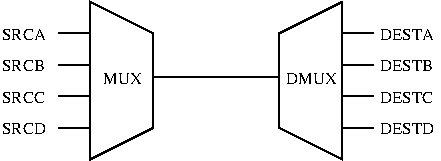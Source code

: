 #FIG 3.2  Produced by xfig version 3.2.5
Landscape
Center
Metric
A4      
100.00
Single
-2
1200 2
2 1 0 1 0 7 50 -1 -1 0.000 0 0 -1 0 0 5
	 900 450 900 1575 1350 1350 1350 675 900 450
2 1 0 1 0 7 50 -1 -1 0.000 0 0 -1 0 0 5
	 2250 675 2250 1350 2700 1575 2700 450 2250 675
2 1 0 1 0 7 50 -1 -1 0.000 0 0 -1 0 0 2
	 1350 990 2250 990
2 1 0 1 0 7 50 -1 -1 0.000 0 0 -1 0 0 2
	 675 675 900 675
2 1 0 1 0 7 50 -1 -1 0.000 0 0 -1 0 0 2
	 675 900 900 900
2 1 0 1 0 7 50 -1 -1 0.000 0 0 -1 0 0 2
	 675 1125 900 1125
2 1 0 1 0 7 50 -1 -1 0.000 0 0 -1 0 0 2
	 675 1350 900 1350
2 1 0 1 0 7 50 -1 -1 0.000 0 0 -1 0 0 2
	 2700 675 2925 675
2 1 0 1 0 7 50 -1 -1 0.000 0 0 -1 0 0 2
	 2700 900 2925 900
2 1 0 1 0 7 50 -1 -1 0.000 0 0 -1 0 0 2
	 2700 1125 2925 1125
2 1 0 1 0 7 50 -1 -1 0.000 0 0 -1 0 0 2
	 2700 1350 2925 1350
4 0 0 50 -1 0 8 0.0000 4 75 300 990 1035 MUX\001
4 0 0 50 -1 0 8 0.0000 4 75 390 2295 1035 DMUX\001
4 0 0 50 -1 0 8 0.0000 4 75 345 270 720 SRCA\001
4 0 0 50 -1 0 8 0.0000 4 75 330 270 945 SRCB\001
4 0 0 50 -1 0 8 0.0000 4 75 345 270 1170 SRCC\001
4 0 0 50 -1 0 8 0.0000 4 75 345 270 1395 SRCD\001
4 0 0 50 -1 0 8 0.0000 4 75 405 2970 720 DESTA\001
4 0 0 50 -1 0 8 0.0000 4 75 390 2970 945 DESTB\001
4 0 0 50 -1 0 8 0.0000 4 75 405 2970 1170 DESTC\001
4 0 0 50 -1 0 8 0.0000 4 75 405 2970 1395 DESTD\001
